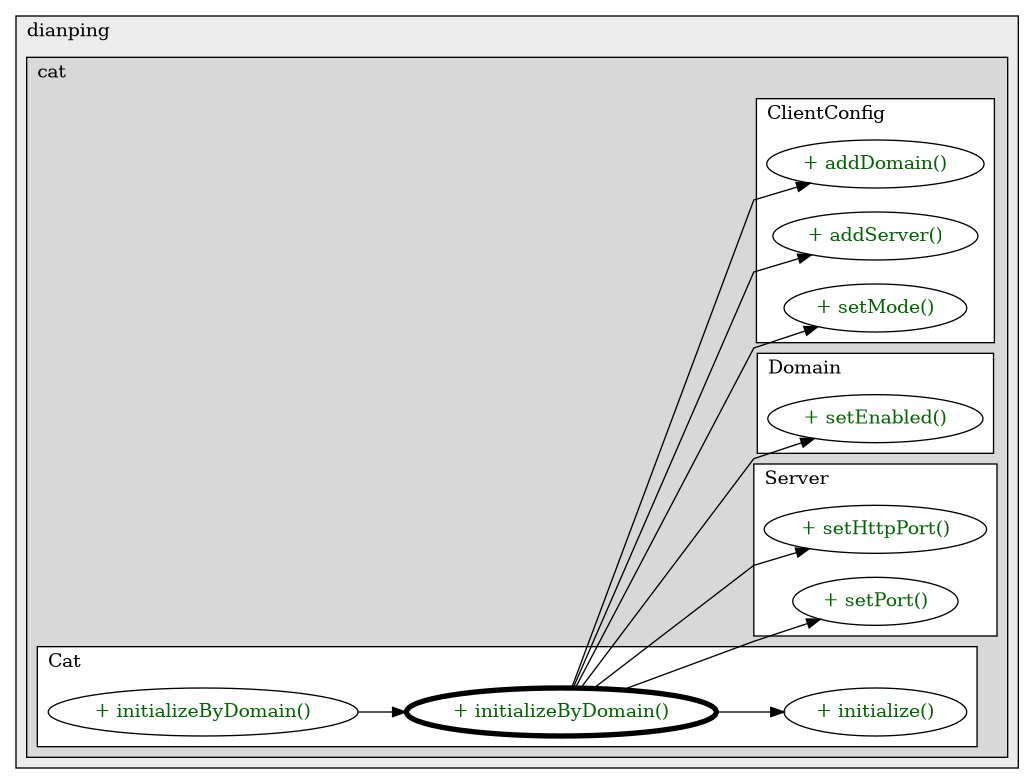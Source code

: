 @startuml

/' diagram meta data start
config=CallConfiguration;
{
  "rootMethod": "com.dianping.cat.Cat#initializeByDomain(String,int,int,String...)",
  "projectClassification": {
    "searchMode": "OpenProject", // OpenProject, AllProjects
    "includedProjects": "",
    "pathEndKeywords": "*.impl",
    "isClientPath": "",
    "isClientName": "",
    "isTestPath": "",
    "isTestName": "",
    "isMappingPath": "",
    "isMappingName": "",
    "isDataAccessPath": "",
    "isDataAccessName": "",
    "isDataStructurePath": "",
    "isDataStructureName": "",
    "isInterfaceStructuresPath": "",
    "isInterfaceStructuresName": "",
    "isEntryPointPath": "",
    "isEntryPointName": ""
  },
  "graphRestriction": {
    "classPackageExcludeFilter": "",
    "classPackageIncludeFilter": "",
    "classNameExcludeFilter": "",
    "classNameIncludeFilter": "",
    "methodNameExcludeFilter": "",
    "methodNameIncludeFilter": "",
    "removeByInheritance": "", // inheritance/annotation based filtering is done in a second step
    "removeByAnnotation": "",
    "removeByClassPackage": "", // cleanup the graph after inheritance/annotation based filtering is done
    "removeByClassName": "",
    "cutMappings": false,
    "cutEnum": true,
    "cutTests": true,
    "cutClient": true,
    "cutDataAccess": true,
    "cutInterfaceStructures": true,
    "cutDataStructures": true,
    "cutGetterAndSetter": true,
    "cutConstructors": true
  },
  "graphTraversal": {
    "forwardDepth": 3,
    "backwardDepth": 3,
    "classPackageExcludeFilter": "",
    "classPackageIncludeFilter": "",
    "classNameExcludeFilter": "",
    "classNameIncludeFilter": "",
    "methodNameExcludeFilter": "",
    "methodNameIncludeFilter": "",
    "hideMappings": false,
    "hideDataStructures": false,
    "hidePrivateMethods": true,
    "hideInterfaceCalls": true, // indirection: implementation -> interface (is hidden) -> implementation
    "onlyShowApplicationEntryPoints": false // root node is included
  },
  "details": {
    "aggregation": "GroupByClass", // ByClass, GroupByClass, None
    "showMethodParametersTypes": false,
    "showMethodParametersNames": false,
    "showMethodReturnType": false,
    "showPackageLevels": 2,
    "showCallOrder": false,
    "edgeMode": "MethodsOnly", // TypesOnly, MethodsOnly, TypesAndMethods, MethodsAndDirectTypeUsage
    "showDetailedClassStructure": false
  },
  "rootClass": "com.dianping.cat.Cat"
}
diagram meta data end '/



digraph g {
    rankdir="LR"
    splines=polyline
    

'nodes 
subgraph cluster_231963676 { 
   	label=dianping
	labeljust=l
	fillcolor="#ececec"
	style=filled
   
   subgraph cluster_1054235340 { 
   	label=cat
	labeljust=l
	fillcolor="#d8d8d8"
	style=filled
   
   subgraph cluster_1100550952 { 
   	label=Server
	labeljust=l
	fillcolor=white
	style=filled
   
   Server1605072409XXXsetHttpPort672261858[
	label="+ setHttpPort()"
	style=filled
	fillcolor=white
	tooltip="Server

null"
	fontcolor=darkgreen
];

Server1605072409XXXsetPort672261858[
	label="+ setPort()"
	style=filled
	fillcolor=white
	tooltip="Server

null"
	fontcolor=darkgreen
];
} 

subgraph cluster_1520922023 { 
   	label=Domain
	labeljust=l
	fillcolor=white
	style=filled
   
   Domain1605072409XXXsetEnabled1729365000[
	label="+ setEnabled()"
	style=filled
	fillcolor=white
	tooltip="Domain

null"
	fontcolor=darkgreen
];
} 

subgraph cluster_1814665410 { 
   	label=ClientConfig
	labeljust=l
	fillcolor=white
	style=filled
   
   ClientConfig1605072409XXXaddDomain2052636900[
	label="+ addDomain()"
	style=filled
	fillcolor=white
	tooltip="ClientConfig

null"
	fontcolor=darkgreen
];

ClientConfig1605072409XXXaddServer1821959325[
	label="+ addServer()"
	style=filled
	fillcolor=white
	tooltip="ClientConfig

null"
	fontcolor=darkgreen
];

ClientConfig1605072409XXXsetMode1808118735[
	label="+ setMode()"
	style=filled
	fillcolor=white
	tooltip="ClientConfig

null"
	fontcolor=darkgreen
];
} 

subgraph cluster_729580959 { 
   	label=Cat
	labeljust=l
	fillcolor=white
	style=filled
   
   Cat2002533913XXXinitialize2189724[
	label="+ initialize()"
	style=filled
	fillcolor=white
	tooltip="Cat

null"
	fontcolor=darkgreen
];

Cat2002533913XXXinitializeByDomain1308468536[
	label="+ initializeByDomain()"
	style=filled
	fillcolor=white
	tooltip="Cat

null"
	penwidth=4
	fontcolor=darkgreen
];

Cat2002533913XXXinitializeByDomain642049240[
	label="+ initializeByDomain()"
	style=filled
	fillcolor=white
	tooltip="Cat

null"
	fontcolor=darkgreen
];
} 
} 
} 

'edges    
Cat2002533913XXXinitializeByDomain1308468536 -> Cat2002533913XXXinitialize2189724;
Cat2002533913XXXinitializeByDomain1308468536 -> ClientConfig1605072409XXXaddDomain2052636900;
Cat2002533913XXXinitializeByDomain1308468536 -> ClientConfig1605072409XXXaddServer1821959325;
Cat2002533913XXXinitializeByDomain1308468536 -> ClientConfig1605072409XXXsetMode1808118735;
Cat2002533913XXXinitializeByDomain1308468536 -> Domain1605072409XXXsetEnabled1729365000;
Cat2002533913XXXinitializeByDomain1308468536 -> Server1605072409XXXsetHttpPort672261858;
Cat2002533913XXXinitializeByDomain1308468536 -> Server1605072409XXXsetPort672261858;
Cat2002533913XXXinitializeByDomain642049240 -> Cat2002533913XXXinitializeByDomain1308468536;
    
}
@enduml